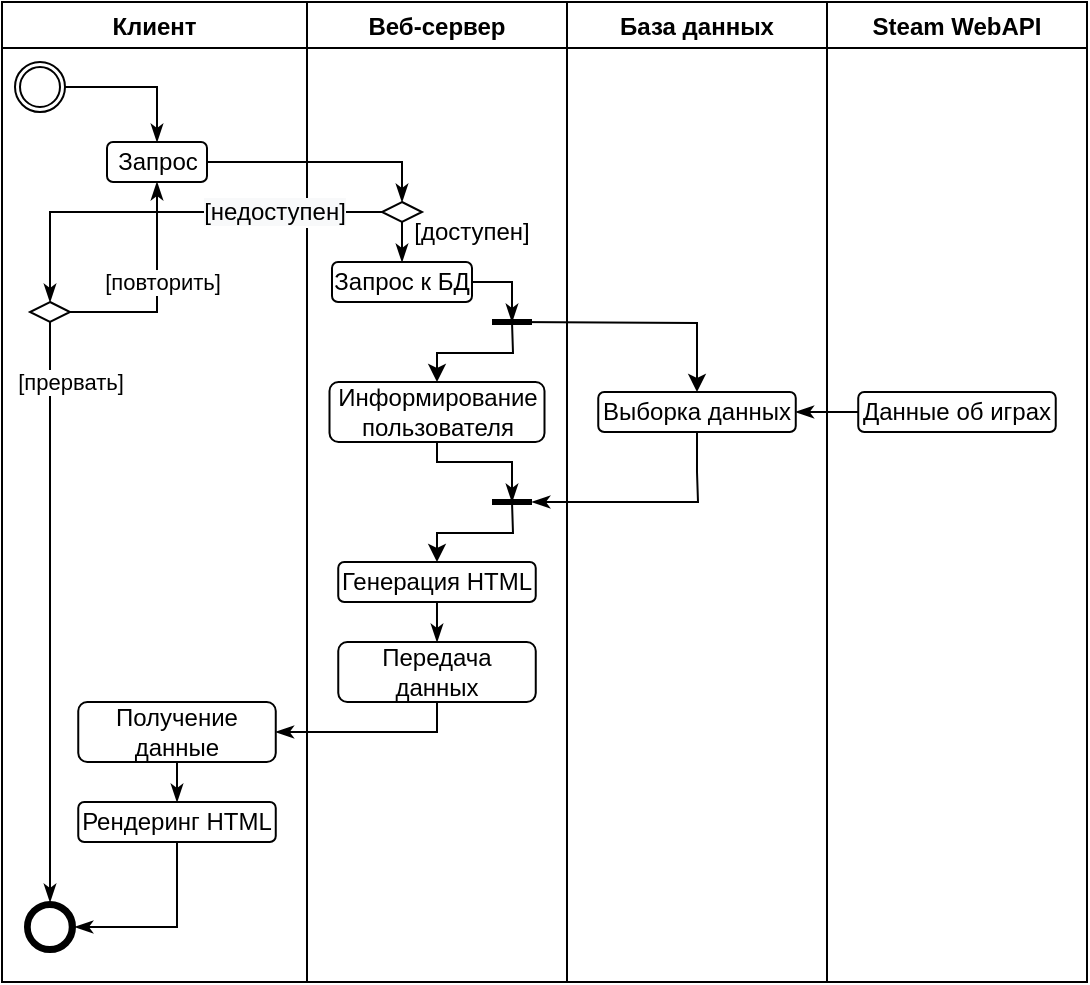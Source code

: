 <mxfile version="17.4.4" type="device"><diagram id="ae73abDAOe852Dj8XQcF" name="Page-1"><mxGraphModel dx="710" dy="687" grid="1" gridSize="10" guides="1" tooltips="1" connect="1" arrows="1" fold="1" page="1" pageScale="1" pageWidth="827" pageHeight="1169" math="0" shadow="0"><root><mxCell id="0"/><mxCell id="1" parent="0"/><mxCell id="n4_igCU9vdlLsWlVH0Li-26" value="Клиент" style="swimlane;fillColor=none;" vertex="1" parent="1"><mxGeometry x="385" y="320" width="152.5" height="490" as="geometry"/></mxCell><mxCell id="n4_igCU9vdlLsWlVH0Li-28" style="edgeStyle=orthogonalEdgeStyle;rounded=0;orthogonalLoop=1;jettySize=auto;html=1;exitX=1;exitY=0.5;exitDx=0;exitDy=0;entryX=0.5;entryY=0;entryDx=0;entryDy=0;startArrow=none;startFill=0;endArrow=classicThin;endFill=1;" edge="1" parent="n4_igCU9vdlLsWlVH0Li-26" source="n4_igCU9vdlLsWlVH0Li-23" target="n4_igCU9vdlLsWlVH0Li-27"><mxGeometry relative="1" as="geometry"/></mxCell><mxCell id="n4_igCU9vdlLsWlVH0Li-23" value="" style="ellipse;whiteSpace=wrap;html=1;aspect=fixed;fillColor=default;" vertex="1" parent="n4_igCU9vdlLsWlVH0Li-26"><mxGeometry x="6.5" y="30" width="25" height="25" as="geometry"/></mxCell><mxCell id="n4_igCU9vdlLsWlVH0Li-24" value="" style="ellipse;whiteSpace=wrap;html=1;aspect=fixed;fillColor=default;" vertex="1" parent="n4_igCU9vdlLsWlVH0Li-26"><mxGeometry x="9" y="32.5" width="20" height="20" as="geometry"/></mxCell><mxCell id="n4_igCU9vdlLsWlVH0Li-27" value="Запрос" style="rounded=1;whiteSpace=wrap;html=1;fillColor=none;" vertex="1" parent="n4_igCU9vdlLsWlVH0Li-26"><mxGeometry x="52.5" y="70" width="50" height="20" as="geometry"/></mxCell><mxCell id="n4_igCU9vdlLsWlVH0Li-64" style="edgeStyle=orthogonalEdgeStyle;rounded=0;orthogonalLoop=1;jettySize=auto;html=1;exitX=0.5;exitY=1;exitDx=0;exitDy=0;entryX=0.5;entryY=0;entryDx=0;entryDy=0;startArrow=none;startFill=0;endArrow=classicThin;endFill=1;strokeWidth=1;" edge="1" parent="n4_igCU9vdlLsWlVH0Li-26" source="n4_igCU9vdlLsWlVH0Li-61" target="n4_igCU9vdlLsWlVH0Li-63"><mxGeometry relative="1" as="geometry"/></mxCell><mxCell id="n4_igCU9vdlLsWlVH0Li-61" value="Получение данные" style="rounded=1;whiteSpace=wrap;html=1;fillColor=none;" vertex="1" parent="n4_igCU9vdlLsWlVH0Li-26"><mxGeometry x="38.13" y="350" width="98.75" height="30" as="geometry"/></mxCell><mxCell id="n4_igCU9vdlLsWlVH0Li-67" style="edgeStyle=orthogonalEdgeStyle;rounded=0;orthogonalLoop=1;jettySize=auto;html=1;exitX=0.5;exitY=1;exitDx=0;exitDy=0;entryX=1;entryY=0.5;entryDx=0;entryDy=0;startArrow=none;startFill=0;endArrow=classicThin;endFill=1;strokeWidth=1;" edge="1" parent="n4_igCU9vdlLsWlVH0Li-26" source="n4_igCU9vdlLsWlVH0Li-63" target="n4_igCU9vdlLsWlVH0Li-65"><mxGeometry relative="1" as="geometry"/></mxCell><mxCell id="n4_igCU9vdlLsWlVH0Li-63" value="Рендеринг HTML" style="rounded=1;whiteSpace=wrap;html=1;fillColor=none;" vertex="1" parent="n4_igCU9vdlLsWlVH0Li-26"><mxGeometry x="38.13" y="400" width="98.75" height="20" as="geometry"/></mxCell><mxCell id="n4_igCU9vdlLsWlVH0Li-65" value="" style="ellipse;whiteSpace=wrap;html=1;aspect=fixed;fillColor=#000000;" vertex="1" parent="n4_igCU9vdlLsWlVH0Li-26"><mxGeometry x="11.5" y="450" width="25" height="25" as="geometry"/></mxCell><mxCell id="n4_igCU9vdlLsWlVH0Li-66" value="" style="ellipse;whiteSpace=wrap;html=1;aspect=fixed;fillColor=default;" vertex="1" parent="n4_igCU9vdlLsWlVH0Li-26"><mxGeometry x="13.87" y="452.5" width="20" height="20" as="geometry"/></mxCell><mxCell id="n4_igCU9vdlLsWlVH0Li-72" style="edgeStyle=orthogonalEdgeStyle;rounded=0;orthogonalLoop=1;jettySize=auto;html=1;exitX=1;exitY=0.5;exitDx=0;exitDy=0;entryX=0.5;entryY=1;entryDx=0;entryDy=0;startArrow=none;startFill=0;endArrow=classicThin;endFill=1;strokeWidth=1;" edge="1" parent="n4_igCU9vdlLsWlVH0Li-26" source="n4_igCU9vdlLsWlVH0Li-70" target="n4_igCU9vdlLsWlVH0Li-27"><mxGeometry relative="1" as="geometry"/></mxCell><mxCell id="n4_igCU9vdlLsWlVH0Li-74" value="[повторить]" style="edgeLabel;html=1;align=center;verticalAlign=middle;resizable=0;points=[];" vertex="1" connectable="0" parent="n4_igCU9vdlLsWlVH0Li-72"><mxGeometry x="-0.275" relative="1" as="geometry"><mxPoint x="6" y="-15" as="offset"/></mxGeometry></mxCell><mxCell id="n4_igCU9vdlLsWlVH0Li-77" style="edgeStyle=orthogonalEdgeStyle;rounded=0;orthogonalLoop=1;jettySize=auto;html=1;exitX=0.5;exitY=1;exitDx=0;exitDy=0;entryX=0.5;entryY=0;entryDx=0;entryDy=0;startArrow=none;startFill=0;endArrow=classicThin;endFill=1;strokeWidth=1;" edge="1" parent="n4_igCU9vdlLsWlVH0Li-26" source="n4_igCU9vdlLsWlVH0Li-70" target="n4_igCU9vdlLsWlVH0Li-65"><mxGeometry relative="1" as="geometry"/></mxCell><mxCell id="n4_igCU9vdlLsWlVH0Li-78" value="[прервать]" style="edgeLabel;html=1;align=center;verticalAlign=middle;resizable=0;points=[];" vertex="1" connectable="0" parent="n4_igCU9vdlLsWlVH0Li-77"><mxGeometry x="-0.816" y="2" relative="1" as="geometry"><mxPoint x="8" y="3" as="offset"/></mxGeometry></mxCell><mxCell id="n4_igCU9vdlLsWlVH0Li-70" value="" style="rhombus;whiteSpace=wrap;html=1;fillColor=none;" vertex="1" parent="n4_igCU9vdlLsWlVH0Li-26"><mxGeometry x="14" y="150" width="20" height="10" as="geometry"/></mxCell><mxCell id="n4_igCU9vdlLsWlVH0Li-29" value="Веб-сервер" style="swimlane;fillColor=none;" vertex="1" parent="1"><mxGeometry x="537.5" y="320" width="130" height="490" as="geometry"/></mxCell><mxCell id="n4_igCU9vdlLsWlVH0Li-43" style="edgeStyle=orthogonalEdgeStyle;rounded=0;orthogonalLoop=1;jettySize=auto;html=1;exitX=0.5;exitY=1;exitDx=0;exitDy=0;entryX=0.5;entryY=0;entryDx=0;entryDy=0;startArrow=none;startFill=0;endArrow=classicThin;endFill=1;" edge="1" parent="n4_igCU9vdlLsWlVH0Li-29" source="n4_igCU9vdlLsWlVH0Li-39" target="n4_igCU9vdlLsWlVH0Li-42"><mxGeometry relative="1" as="geometry"/></mxCell><mxCell id="n4_igCU9vdlLsWlVH0Li-39" value="" style="rhombus;whiteSpace=wrap;html=1;fillColor=none;" vertex="1" parent="n4_igCU9vdlLsWlVH0Li-29"><mxGeometry x="37.5" y="100" width="20" height="10" as="geometry"/></mxCell><mxCell id="n4_igCU9vdlLsWlVH0Li-42" value="Запрос к БД" style="rounded=1;whiteSpace=wrap;html=1;fillColor=none;" vertex="1" parent="n4_igCU9vdlLsWlVH0Li-29"><mxGeometry x="12.5" y="130" width="70" height="20" as="geometry"/></mxCell><mxCell id="n4_igCU9vdlLsWlVH0Li-44" value="" style="endArrow=none;html=1;rounded=0;strokeWidth=3;" edge="1" parent="n4_igCU9vdlLsWlVH0Li-29"><mxGeometry width="50" height="50" relative="1" as="geometry"><mxPoint x="92.5" y="160" as="sourcePoint"/><mxPoint x="112.5" y="160" as="targetPoint"/></mxGeometry></mxCell><mxCell id="n4_igCU9vdlLsWlVH0Li-46" value="Информирование пользователя" style="rounded=1;whiteSpace=wrap;html=1;fillColor=none;" vertex="1" parent="n4_igCU9vdlLsWlVH0Li-29"><mxGeometry x="11.25" y="190" width="107.5" height="30" as="geometry"/></mxCell><mxCell id="n4_igCU9vdlLsWlVH0Li-60" style="edgeStyle=orthogonalEdgeStyle;rounded=0;orthogonalLoop=1;jettySize=auto;html=1;exitX=0.5;exitY=1;exitDx=0;exitDy=0;entryX=0.5;entryY=0;entryDx=0;entryDy=0;startArrow=none;startFill=0;endArrow=classicThin;endFill=1;strokeWidth=1;" edge="1" parent="n4_igCU9vdlLsWlVH0Li-29" source="n4_igCU9vdlLsWlVH0Li-57" target="n4_igCU9vdlLsWlVH0Li-59"><mxGeometry relative="1" as="geometry"/></mxCell><mxCell id="n4_igCU9vdlLsWlVH0Li-57" value="Генерация HTML" style="rounded=1;whiteSpace=wrap;html=1;fillColor=none;" vertex="1" parent="n4_igCU9vdlLsWlVH0Li-29"><mxGeometry x="15.62" y="280" width="98.75" height="20" as="geometry"/></mxCell><mxCell id="n4_igCU9vdlLsWlVH0Li-59" value="Передача данных" style="rounded=1;whiteSpace=wrap;html=1;fillColor=none;" vertex="1" parent="n4_igCU9vdlLsWlVH0Li-29"><mxGeometry x="15.63" y="320" width="98.75" height="30" as="geometry"/></mxCell><mxCell id="n4_igCU9vdlLsWlVH0Li-68" value="[доступен]" style="text;html=1;strokeColor=none;fillColor=none;align=center;verticalAlign=middle;whiteSpace=wrap;rounded=0;" vertex="1" parent="n4_igCU9vdlLsWlVH0Li-29"><mxGeometry x="52.5" y="100" width="60" height="30" as="geometry"/></mxCell><mxCell id="n4_igCU9vdlLsWlVH0Li-34" value="База данных" style="swimlane;fillColor=none;" vertex="1" parent="1"><mxGeometry x="667.5" y="320" width="130" height="490" as="geometry"/></mxCell><mxCell id="n4_igCU9vdlLsWlVH0Li-48" value="Выборка данных" style="rounded=1;whiteSpace=wrap;html=1;fillColor=none;" vertex="1" parent="n4_igCU9vdlLsWlVH0Li-34"><mxGeometry x="15.63" y="195" width="98.75" height="20" as="geometry"/></mxCell><mxCell id="n4_igCU9vdlLsWlVH0Li-40" style="edgeStyle=orthogonalEdgeStyle;rounded=0;orthogonalLoop=1;jettySize=auto;html=1;exitX=1;exitY=0.5;exitDx=0;exitDy=0;entryX=0.5;entryY=0;entryDx=0;entryDy=0;startArrow=none;startFill=0;endArrow=classicThin;endFill=1;" edge="1" parent="1" source="n4_igCU9vdlLsWlVH0Li-27" target="n4_igCU9vdlLsWlVH0Li-39"><mxGeometry relative="1" as="geometry"/></mxCell><mxCell id="n4_igCU9vdlLsWlVH0Li-41" value="Steam WebAPI" style="swimlane;fillColor=none;" vertex="1" parent="1"><mxGeometry x="797.5" y="320" width="130" height="490" as="geometry"/></mxCell><mxCell id="n4_igCU9vdlLsWlVH0Li-49" value="Данные об играх" style="rounded=1;whiteSpace=wrap;html=1;fillColor=none;" vertex="1" parent="n4_igCU9vdlLsWlVH0Li-41"><mxGeometry x="15.62" y="195" width="98.75" height="20" as="geometry"/></mxCell><mxCell id="n4_igCU9vdlLsWlVH0Li-45" style="edgeStyle=orthogonalEdgeStyle;rounded=0;orthogonalLoop=1;jettySize=auto;html=1;exitX=1;exitY=0.5;exitDx=0;exitDy=0;startArrow=none;startFill=0;endArrow=classicThin;endFill=1;strokeWidth=1;" edge="1" parent="1" source="n4_igCU9vdlLsWlVH0Li-42"><mxGeometry relative="1" as="geometry"><mxPoint x="640" y="480" as="targetPoint"/></mxGeometry></mxCell><mxCell id="n4_igCU9vdlLsWlVH0Li-47" value="" style="endArrow=classic;html=1;rounded=0;strokeWidth=1;entryX=0.5;entryY=0;entryDx=0;entryDy=0;edgeStyle=orthogonalEdgeStyle;" edge="1" parent="1" target="n4_igCU9vdlLsWlVH0Li-46"><mxGeometry width="50" height="50" relative="1" as="geometry"><mxPoint x="640" y="480" as="sourcePoint"/><mxPoint x="720" y="460" as="targetPoint"/></mxGeometry></mxCell><mxCell id="n4_igCU9vdlLsWlVH0Li-52" style="edgeStyle=orthogonalEdgeStyle;rounded=0;orthogonalLoop=1;jettySize=auto;html=1;exitX=0;exitY=0.5;exitDx=0;exitDy=0;entryX=1;entryY=0.5;entryDx=0;entryDy=0;startArrow=none;startFill=0;endArrow=classicThin;endFill=1;strokeWidth=1;" edge="1" parent="1" source="n4_igCU9vdlLsWlVH0Li-49" target="n4_igCU9vdlLsWlVH0Li-48"><mxGeometry relative="1" as="geometry"/></mxCell><mxCell id="n4_igCU9vdlLsWlVH0Li-53" value="" style="endArrow=classic;html=1;rounded=0;strokeWidth=1;entryX=0.5;entryY=0;entryDx=0;entryDy=0;edgeStyle=orthogonalEdgeStyle;" edge="1" parent="1" target="n4_igCU9vdlLsWlVH0Li-48"><mxGeometry width="50" height="50" relative="1" as="geometry"><mxPoint x="640" y="480" as="sourcePoint"/><mxPoint x="750" y="460" as="targetPoint"/></mxGeometry></mxCell><mxCell id="n4_igCU9vdlLsWlVH0Li-54" value="" style="endArrow=none;html=1;rounded=0;strokeWidth=3;" edge="1" parent="1"><mxGeometry width="50" height="50" relative="1" as="geometry"><mxPoint x="630" y="570" as="sourcePoint"/><mxPoint x="650" y="570" as="targetPoint"/></mxGeometry></mxCell><mxCell id="n4_igCU9vdlLsWlVH0Li-55" style="edgeStyle=orthogonalEdgeStyle;rounded=0;orthogonalLoop=1;jettySize=auto;html=1;exitX=0.5;exitY=1;exitDx=0;exitDy=0;startArrow=none;startFill=0;endArrow=classicThin;endFill=1;strokeWidth=1;" edge="1" parent="1" source="n4_igCU9vdlLsWlVH0Li-48"><mxGeometry relative="1" as="geometry"><mxPoint x="650" y="570" as="targetPoint"/><Array as="points"><mxPoint x="733" y="555"/><mxPoint x="733" y="570"/></Array></mxGeometry></mxCell><mxCell id="n4_igCU9vdlLsWlVH0Li-56" style="edgeStyle=orthogonalEdgeStyle;rounded=0;orthogonalLoop=1;jettySize=auto;html=1;exitX=0.5;exitY=1;exitDx=0;exitDy=0;startArrow=none;startFill=0;endArrow=classicThin;endFill=1;strokeWidth=1;" edge="1" parent="1" source="n4_igCU9vdlLsWlVH0Li-46"><mxGeometry relative="1" as="geometry"><mxPoint x="640" y="570" as="targetPoint"/><Array as="points"><mxPoint x="603" y="550"/><mxPoint x="640" y="550"/></Array></mxGeometry></mxCell><mxCell id="n4_igCU9vdlLsWlVH0Li-58" value="" style="endArrow=classic;html=1;rounded=0;strokeWidth=1;entryX=0.5;entryY=0;entryDx=0;entryDy=0;edgeStyle=orthogonalEdgeStyle;" edge="1" parent="1" target="n4_igCU9vdlLsWlVH0Li-57"><mxGeometry width="50" height="50" relative="1" as="geometry"><mxPoint x="640" y="570" as="sourcePoint"/><mxPoint x="700" y="460" as="targetPoint"/></mxGeometry></mxCell><mxCell id="n4_igCU9vdlLsWlVH0Li-62" style="edgeStyle=orthogonalEdgeStyle;rounded=0;orthogonalLoop=1;jettySize=auto;html=1;exitX=0.5;exitY=1;exitDx=0;exitDy=0;entryX=1;entryY=0.5;entryDx=0;entryDy=0;startArrow=none;startFill=0;endArrow=classicThin;endFill=1;strokeWidth=1;" edge="1" parent="1" source="n4_igCU9vdlLsWlVH0Li-59" target="n4_igCU9vdlLsWlVH0Li-61"><mxGeometry relative="1" as="geometry"><Array as="points"><mxPoint x="602" y="685"/></Array></mxGeometry></mxCell><mxCell id="n4_igCU9vdlLsWlVH0Li-71" style="edgeStyle=orthogonalEdgeStyle;rounded=0;orthogonalLoop=1;jettySize=auto;html=1;exitX=0;exitY=0.5;exitDx=0;exitDy=0;entryX=0.5;entryY=0;entryDx=0;entryDy=0;startArrow=none;startFill=0;endArrow=classicThin;endFill=1;strokeWidth=1;" edge="1" parent="1" source="n4_igCU9vdlLsWlVH0Li-39" target="n4_igCU9vdlLsWlVH0Li-70"><mxGeometry relative="1" as="geometry"><Array as="points"><mxPoint x="409" y="425"/></Array></mxGeometry></mxCell><mxCell id="n4_igCU9vdlLsWlVH0Li-73" value="&lt;span style=&quot;font-size: 12px ; background-color: rgb(248 , 249 , 250)&quot;&gt;[недоступен]&lt;/span&gt;" style="edgeLabel;html=1;align=center;verticalAlign=middle;resizable=0;points=[];" vertex="1" connectable="0" parent="n4_igCU9vdlLsWlVH0Li-71"><mxGeometry x="-0.346" y="1" relative="1" as="geometry"><mxPoint x="15" y="-1" as="offset"/></mxGeometry></mxCell></root></mxGraphModel></diagram></mxfile>